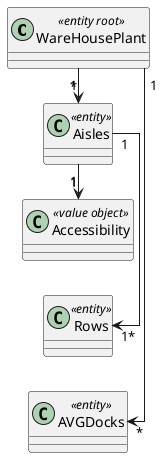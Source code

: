 @startuml
left to right direction
skinparam linetype ortho

class WareHousePlant<<entity root>> {
}

class Aisles<<entity>>{

}

class Rows<<entity>>{

}

class AVGDocks<<entity>>{

}

class Accessibility<<value object>>{

}

WareHousePlant "1" -> "*"  AVGDocks
WareHousePlant "1" -> "*" Aisles
Aisles "1" -> "1*" Rows
Aisles "1" -> "1" Accessibility

@enduml